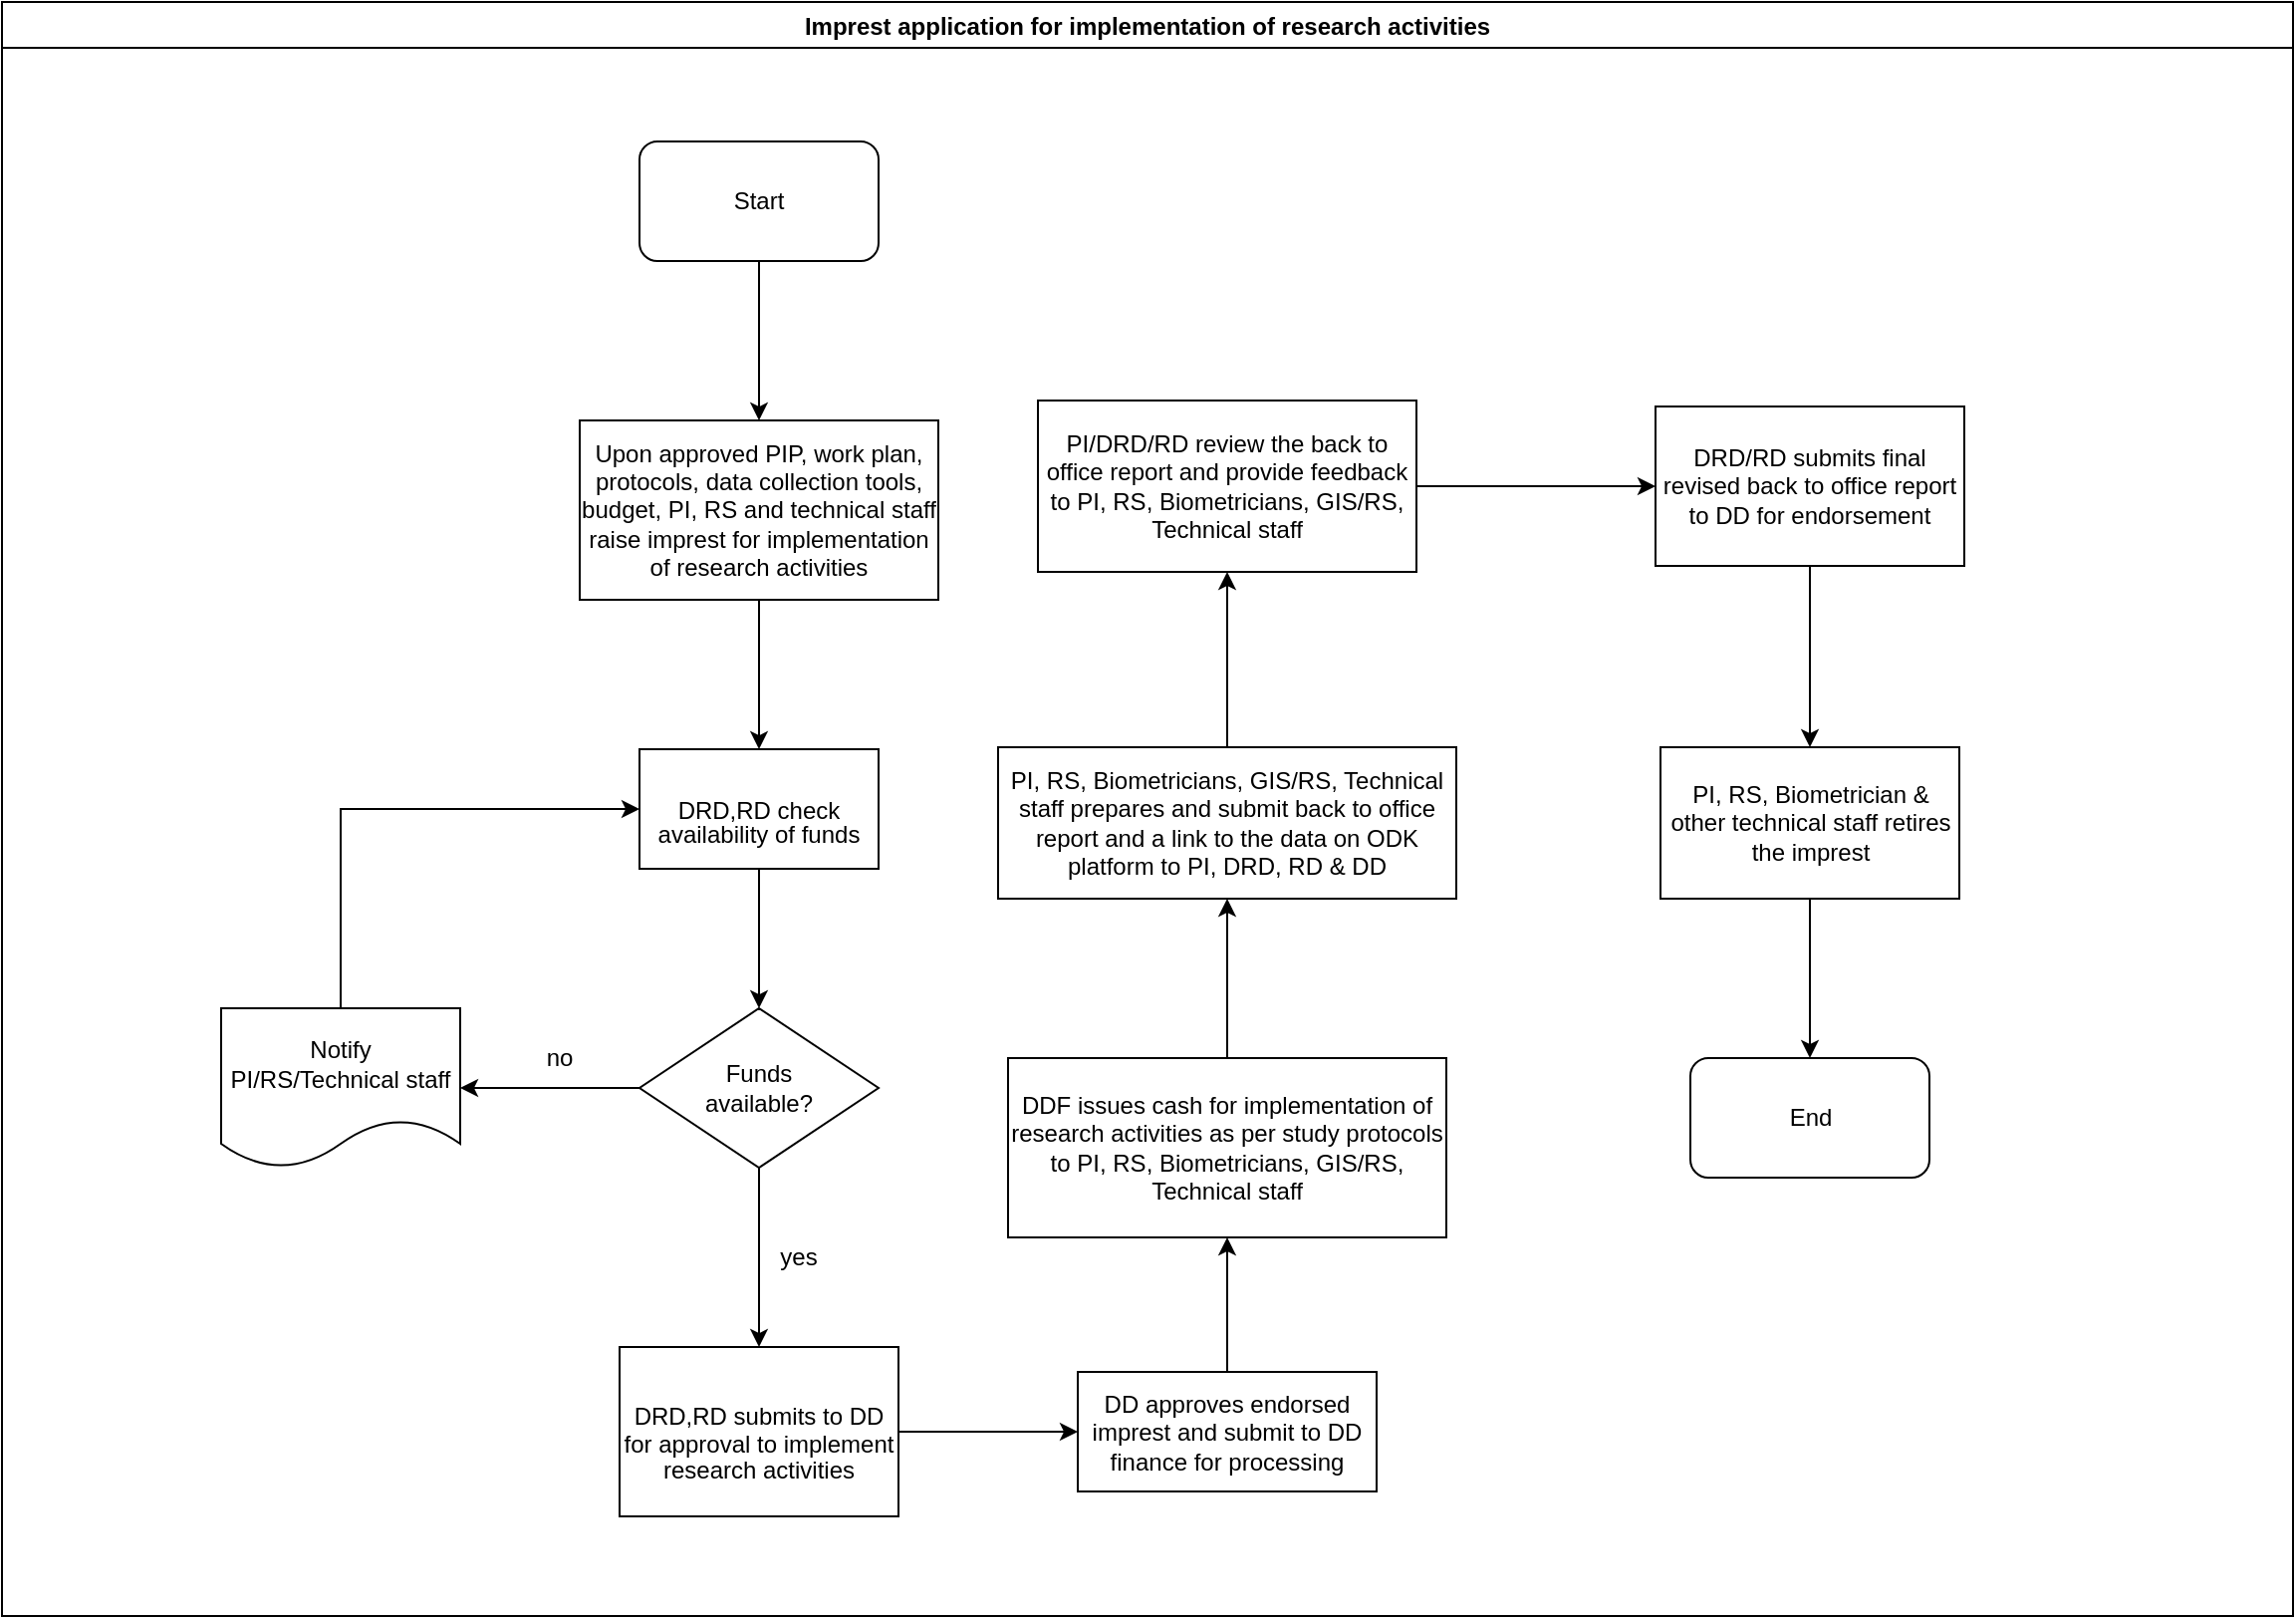 <mxfile version="14.2.7" type="github">
  <diagram id="CgVNVVAf5t5QH2AuZ8BF" name="Page-1">
    <mxGraphModel dx="1038" dy="547" grid="1" gridSize="10" guides="1" tooltips="1" connect="1" arrows="1" fold="1" page="1" pageScale="1" pageWidth="1169" pageHeight="827" math="0" shadow="0">
      <root>
        <mxCell id="0" />
        <mxCell id="1" parent="0" />
        <mxCell id="k_A5vBEEgDoCNLjFbpOS-1" value="Imprest application for implementation of research activities" style="swimlane;" vertex="1" parent="1">
          <mxGeometry x="10" y="10" width="1150" height="810" as="geometry" />
        </mxCell>
        <mxCell id="k_A5vBEEgDoCNLjFbpOS-5" value="Upon approved PIP, work plan, protocols, data collection tools, budget, PI, RS and technical staff raise imprest for implementation of research activities" style="rounded=0;whiteSpace=wrap;html=1;" vertex="1" parent="k_A5vBEEgDoCNLjFbpOS-1">
          <mxGeometry x="290" y="210" width="180" height="90" as="geometry" />
        </mxCell>
        <mxCell id="k_A5vBEEgDoCNLjFbpOS-12" value="yes" style="text;html=1;strokeColor=none;fillColor=none;align=center;verticalAlign=middle;whiteSpace=wrap;rounded=0;" vertex="1" parent="k_A5vBEEgDoCNLjFbpOS-1">
          <mxGeometry x="380" y="620" width="40" height="20" as="geometry" />
        </mxCell>
        <mxCell id="k_A5vBEEgDoCNLjFbpOS-13" value="Notify PI/RS/Technical staff" style="shape=document;whiteSpace=wrap;html=1;boundedLbl=1;" vertex="1" parent="k_A5vBEEgDoCNLjFbpOS-1">
          <mxGeometry x="110" y="505" width="120" height="80" as="geometry" />
        </mxCell>
        <mxCell id="k_A5vBEEgDoCNLjFbpOS-19" value="no" style="text;html=1;strokeColor=none;fillColor=none;align=center;verticalAlign=middle;whiteSpace=wrap;rounded=0;" vertex="1" parent="k_A5vBEEgDoCNLjFbpOS-1">
          <mxGeometry x="260" y="520" width="40" height="20" as="geometry" />
        </mxCell>
        <mxCell id="k_A5vBEEgDoCNLjFbpOS-22" value="DDF issues cash for implementation of research activities as per study protocols to PI, RS, Biometricians, GIS/RS, Technical staff" style="whiteSpace=wrap;html=1;rounded=0;" vertex="1" parent="k_A5vBEEgDoCNLjFbpOS-1">
          <mxGeometry x="505" y="530" width="220" height="90" as="geometry" />
        </mxCell>
        <mxCell id="k_A5vBEEgDoCNLjFbpOS-24" value="PI, RS, Biometricians, GIS/RS, Technical staff prepares and submit back to office report and a link to the data on ODK platform to PI, DRD, RD &amp;amp; DD" style="whiteSpace=wrap;html=1;rounded=0;" vertex="1" parent="k_A5vBEEgDoCNLjFbpOS-1">
          <mxGeometry x="500" y="374" width="230" height="76" as="geometry" />
        </mxCell>
        <mxCell id="k_A5vBEEgDoCNLjFbpOS-25" value="" style="edgeStyle=orthogonalEdgeStyle;rounded=0;orthogonalLoop=1;jettySize=auto;html=1;" edge="1" parent="k_A5vBEEgDoCNLjFbpOS-1" source="k_A5vBEEgDoCNLjFbpOS-22" target="k_A5vBEEgDoCNLjFbpOS-24">
          <mxGeometry relative="1" as="geometry" />
        </mxCell>
        <mxCell id="k_A5vBEEgDoCNLjFbpOS-28" value="DRD/RD submits final revised back to office report to DD for endorsement" style="whiteSpace=wrap;html=1;rounded=0;" vertex="1" parent="k_A5vBEEgDoCNLjFbpOS-1">
          <mxGeometry x="830" y="203" width="155" height="80" as="geometry" />
        </mxCell>
        <mxCell id="k_A5vBEEgDoCNLjFbpOS-30" value="PI, RS, Biometrician &amp;amp; other technical staff retires the imprest" style="whiteSpace=wrap;html=1;rounded=0;" vertex="1" parent="k_A5vBEEgDoCNLjFbpOS-1">
          <mxGeometry x="832.5" y="374" width="150" height="76" as="geometry" />
        </mxCell>
        <mxCell id="k_A5vBEEgDoCNLjFbpOS-31" value="" style="edgeStyle=orthogonalEdgeStyle;rounded=0;orthogonalLoop=1;jettySize=auto;html=1;" edge="1" parent="k_A5vBEEgDoCNLjFbpOS-1" source="k_A5vBEEgDoCNLjFbpOS-28" target="k_A5vBEEgDoCNLjFbpOS-30">
          <mxGeometry relative="1" as="geometry" />
        </mxCell>
        <mxCell id="k_A5vBEEgDoCNLjFbpOS-34" value="End" style="rounded=1;whiteSpace=wrap;html=1;" vertex="1" parent="k_A5vBEEgDoCNLjFbpOS-1">
          <mxGeometry x="847.5" y="530" width="120" height="60" as="geometry" />
        </mxCell>
        <mxCell id="k_A5vBEEgDoCNLjFbpOS-33" value="" style="edgeStyle=orthogonalEdgeStyle;rounded=0;orthogonalLoop=1;jettySize=auto;html=1;" edge="1" parent="k_A5vBEEgDoCNLjFbpOS-1" source="k_A5vBEEgDoCNLjFbpOS-30" target="k_A5vBEEgDoCNLjFbpOS-34">
          <mxGeometry relative="1" as="geometry">
            <mxPoint x="907.5" y="538" as="targetPoint" />
          </mxGeometry>
        </mxCell>
        <mxCell id="k_A5vBEEgDoCNLjFbpOS-4" value="" style="edgeStyle=orthogonalEdgeStyle;rounded=0;orthogonalLoop=1;jettySize=auto;html=1;" edge="1" parent="1" source="k_A5vBEEgDoCNLjFbpOS-2" target="k_A5vBEEgDoCNLjFbpOS-5">
          <mxGeometry relative="1" as="geometry">
            <mxPoint x="390" y="220" as="targetPoint" />
          </mxGeometry>
        </mxCell>
        <mxCell id="k_A5vBEEgDoCNLjFbpOS-2" value="Start" style="rounded=1;whiteSpace=wrap;html=1;" vertex="1" parent="1">
          <mxGeometry x="330" y="80" width="120" height="60" as="geometry" />
        </mxCell>
        <mxCell id="k_A5vBEEgDoCNLjFbpOS-9" value="" style="edgeStyle=orthogonalEdgeStyle;rounded=0;orthogonalLoop=1;jettySize=auto;html=1;" edge="1" parent="1" source="k_A5vBEEgDoCNLjFbpOS-6" target="k_A5vBEEgDoCNLjFbpOS-8">
          <mxGeometry relative="1" as="geometry" />
        </mxCell>
        <mxCell id="k_A5vBEEgDoCNLjFbpOS-6" value="&lt;p style=&quot;margin-bottom: 0.11in ; line-height: 100%&quot;&gt;&lt;br/&gt;DRD,RD check availability of funds&lt;br&gt;&lt;/p&gt;" style="whiteSpace=wrap;html=1;rounded=0;" vertex="1" parent="1">
          <mxGeometry x="330" y="385" width="120" height="60" as="geometry" />
        </mxCell>
        <mxCell id="k_A5vBEEgDoCNLjFbpOS-7" value="" style="edgeStyle=orthogonalEdgeStyle;rounded=0;orthogonalLoop=1;jettySize=auto;html=1;" edge="1" parent="1" source="k_A5vBEEgDoCNLjFbpOS-5" target="k_A5vBEEgDoCNLjFbpOS-6">
          <mxGeometry relative="1" as="geometry" />
        </mxCell>
        <mxCell id="k_A5vBEEgDoCNLjFbpOS-11" value="" style="edgeStyle=orthogonalEdgeStyle;rounded=0;orthogonalLoop=1;jettySize=auto;html=1;" edge="1" parent="1" source="k_A5vBEEgDoCNLjFbpOS-8" target="k_A5vBEEgDoCNLjFbpOS-10">
          <mxGeometry relative="1" as="geometry" />
        </mxCell>
        <mxCell id="k_A5vBEEgDoCNLjFbpOS-15" value="" style="edgeStyle=orthogonalEdgeStyle;rounded=0;orthogonalLoop=1;jettySize=auto;html=1;entryX=1;entryY=0.5;entryDx=0;entryDy=0;" edge="1" parent="1" source="k_A5vBEEgDoCNLjFbpOS-8" target="k_A5vBEEgDoCNLjFbpOS-13">
          <mxGeometry relative="1" as="geometry">
            <mxPoint x="250" y="555" as="targetPoint" />
          </mxGeometry>
        </mxCell>
        <mxCell id="k_A5vBEEgDoCNLjFbpOS-8" value="&lt;div&gt;Funds&lt;/div&gt;&lt;div&gt;available?&lt;/div&gt;" style="rhombus;whiteSpace=wrap;html=1;rounded=0;" vertex="1" parent="1">
          <mxGeometry x="330" y="515" width="120" height="80" as="geometry" />
        </mxCell>
        <mxCell id="k_A5vBEEgDoCNLjFbpOS-21" value="" style="edgeStyle=orthogonalEdgeStyle;rounded=0;orthogonalLoop=1;jettySize=auto;html=1;" edge="1" parent="1" source="k_A5vBEEgDoCNLjFbpOS-10" target="k_A5vBEEgDoCNLjFbpOS-20">
          <mxGeometry relative="1" as="geometry" />
        </mxCell>
        <mxCell id="k_A5vBEEgDoCNLjFbpOS-10" value="&lt;p style=&quot;margin-bottom: 0in ; line-height: 115%&quot;&gt;DRD,RD submits to DD for approval to implement research activities&lt;/p&gt;" style="whiteSpace=wrap;html=1;rounded=0;" vertex="1" parent="1">
          <mxGeometry x="320" y="685" width="140" height="85" as="geometry" />
        </mxCell>
        <mxCell id="k_A5vBEEgDoCNLjFbpOS-18" value="" style="edgeStyle=orthogonalEdgeStyle;rounded=0;orthogonalLoop=1;jettySize=auto;html=1;entryX=0;entryY=0.5;entryDx=0;entryDy=0;" edge="1" parent="1" source="k_A5vBEEgDoCNLjFbpOS-13" target="k_A5vBEEgDoCNLjFbpOS-6">
          <mxGeometry relative="1" as="geometry">
            <mxPoint x="180" y="425" as="targetPoint" />
            <Array as="points">
              <mxPoint x="180" y="415" />
            </Array>
          </mxGeometry>
        </mxCell>
        <mxCell id="k_A5vBEEgDoCNLjFbpOS-23" value="" style="edgeStyle=orthogonalEdgeStyle;rounded=0;orthogonalLoop=1;jettySize=auto;html=1;" edge="1" parent="1" source="k_A5vBEEgDoCNLjFbpOS-20" target="k_A5vBEEgDoCNLjFbpOS-22">
          <mxGeometry relative="1" as="geometry" />
        </mxCell>
        <mxCell id="k_A5vBEEgDoCNLjFbpOS-20" value="DD approves endorsed imprest and submit to DD finance for processing " style="whiteSpace=wrap;html=1;rounded=0;" vertex="1" parent="1">
          <mxGeometry x="550" y="697.5" width="150" height="60" as="geometry" />
        </mxCell>
        <mxCell id="k_A5vBEEgDoCNLjFbpOS-29" value="" style="edgeStyle=orthogonalEdgeStyle;rounded=0;orthogonalLoop=1;jettySize=auto;html=1;" edge="1" parent="1" source="k_A5vBEEgDoCNLjFbpOS-26" target="k_A5vBEEgDoCNLjFbpOS-28">
          <mxGeometry relative="1" as="geometry" />
        </mxCell>
        <mxCell id="k_A5vBEEgDoCNLjFbpOS-26" value="PI/DRD/RD review the back to office report and provide feedback to PI, RS, Biometricians, GIS/RS, Technical staff" style="whiteSpace=wrap;html=1;rounded=0;" vertex="1" parent="1">
          <mxGeometry x="530" y="210" width="190" height="86" as="geometry" />
        </mxCell>
        <mxCell id="k_A5vBEEgDoCNLjFbpOS-27" value="" style="edgeStyle=orthogonalEdgeStyle;rounded=0;orthogonalLoop=1;jettySize=auto;html=1;" edge="1" parent="1" source="k_A5vBEEgDoCNLjFbpOS-24" target="k_A5vBEEgDoCNLjFbpOS-26">
          <mxGeometry relative="1" as="geometry" />
        </mxCell>
      </root>
    </mxGraphModel>
  </diagram>
</mxfile>

